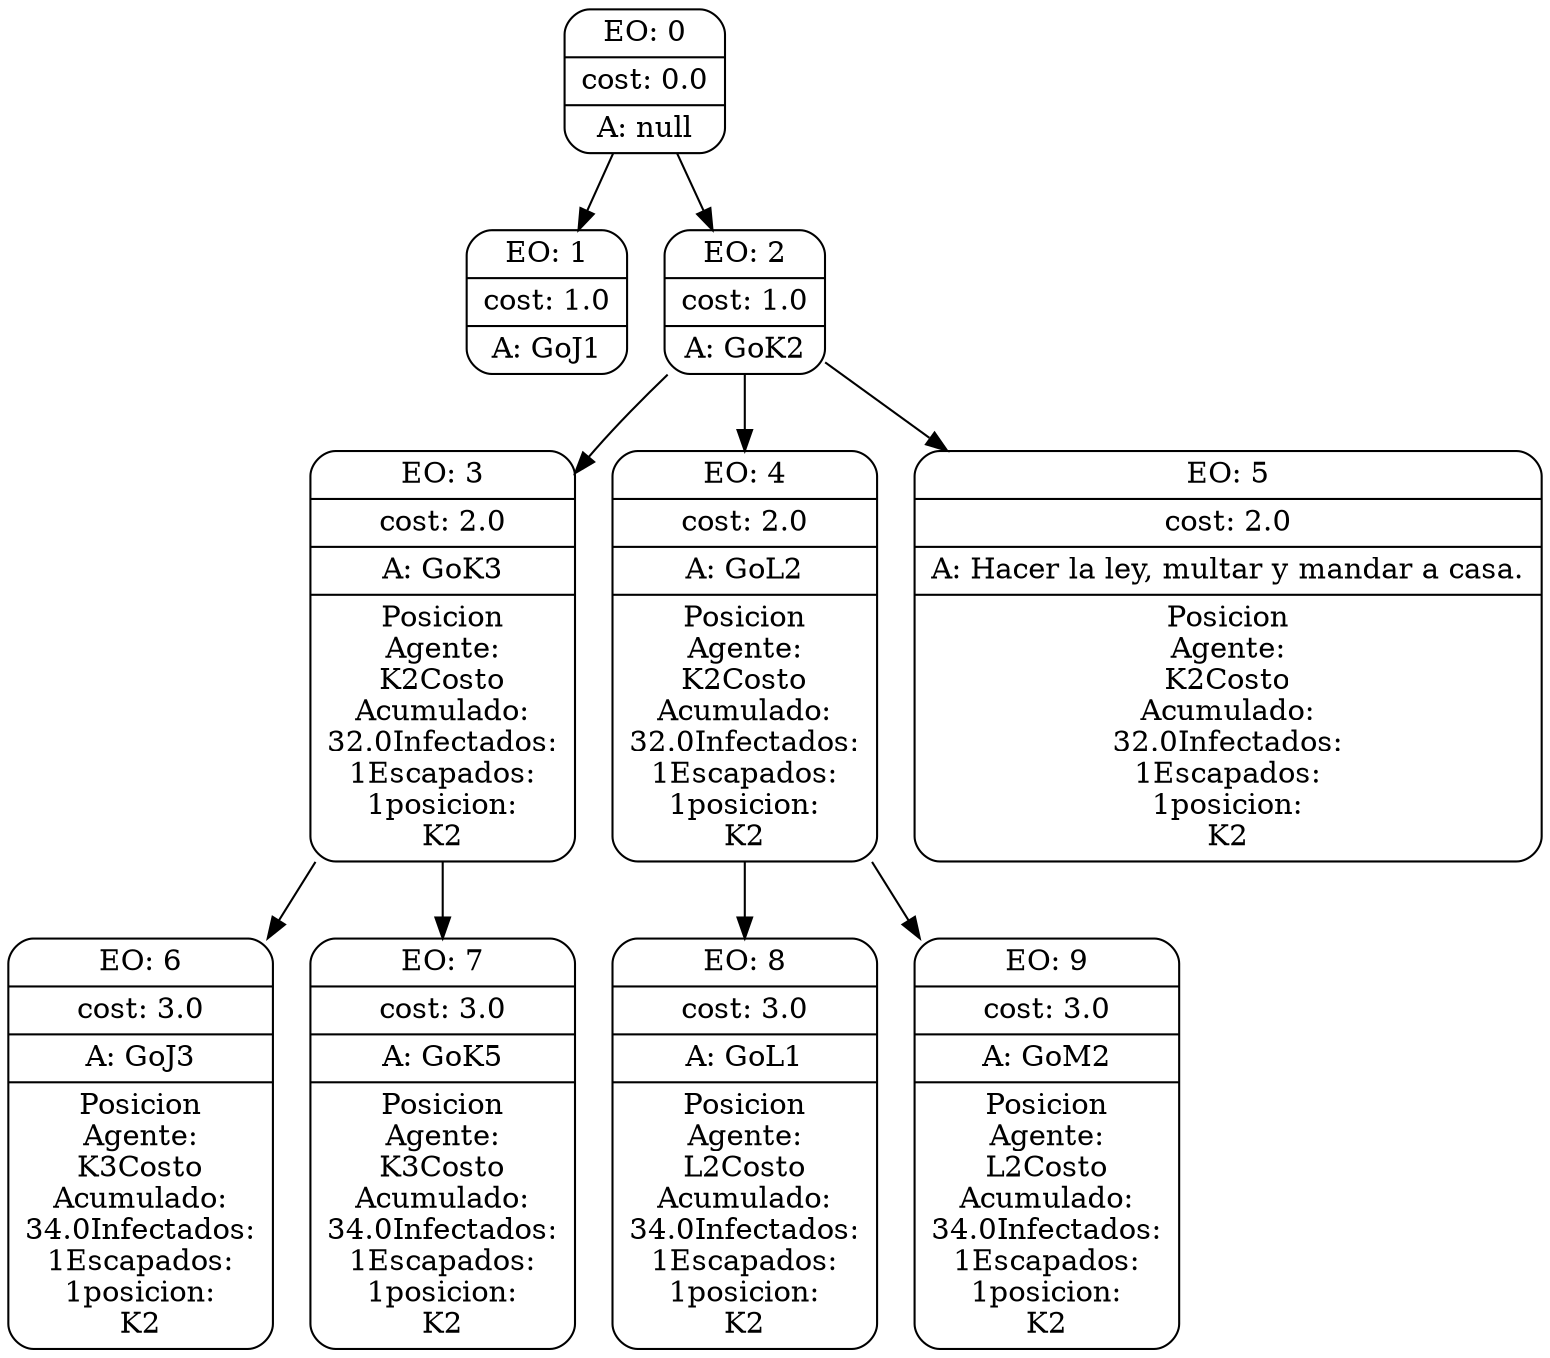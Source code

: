 digraph g {
node [shape = Mrecord];
nodo0[label="{EO: 0|cost: 0.0|A: null}"]
nodo1[label="{EO: 1|cost: 1.0|A: GoJ1}"]

nodo0 -> nodo1;
nodo2[label="{EO: 2|cost: 1.0|A: GoK2}"]
nodo3[label="{EO: 3|cost: 2.0|A: GoK3|
Posicion\nAgente:\nK2
Costo\nAcumulado:\n32.0
Infectados:\n1
Escapados:\n1
	posicion:\nK2
}"]
nodo6[label="{EO: 6|cost: 3.0|A: GoJ3|
Posicion\nAgente:\nK3
Costo\nAcumulado:\n34.0
Infectados:\n1
Escapados:\n1
	posicion:\nK2
}"]

nodo3 -> nodo6;
nodo7[label="{EO: 7|cost: 3.0|A: GoK5|
Posicion\nAgente:\nK3
Costo\nAcumulado:\n34.0
Infectados:\n1
Escapados:\n1
	posicion:\nK2
}"]

nodo3 -> nodo7;

nodo2 -> nodo3;
nodo4[label="{EO: 4|cost: 2.0|A: GoL2|
Posicion\nAgente:\nK2
Costo\nAcumulado:\n32.0
Infectados:\n1
Escapados:\n1
	posicion:\nK2
}"]
nodo8[label="{EO: 8|cost: 3.0|A: GoL1|
Posicion\nAgente:\nL2
Costo\nAcumulado:\n34.0
Infectados:\n1
Escapados:\n1
	posicion:\nK2
}"]

nodo4 -> nodo8;
nodo9[label="{EO: 9|cost: 3.0|A: GoM2|
Posicion\nAgente:\nL2
Costo\nAcumulado:\n34.0
Infectados:\n1
Escapados:\n1
	posicion:\nK2
}"]

nodo4 -> nodo9;

nodo2 -> nodo4;
nodo5[label="{EO: 5|cost: 2.0|A: Hacer la ley, multar y mandar a casa.|
Posicion\nAgente:\nK2
Costo\nAcumulado:\n32.0
Infectados:\n1
Escapados:\n1
	posicion:\nK2
}"]

nodo2 -> nodo5;

nodo0 -> nodo2;


}